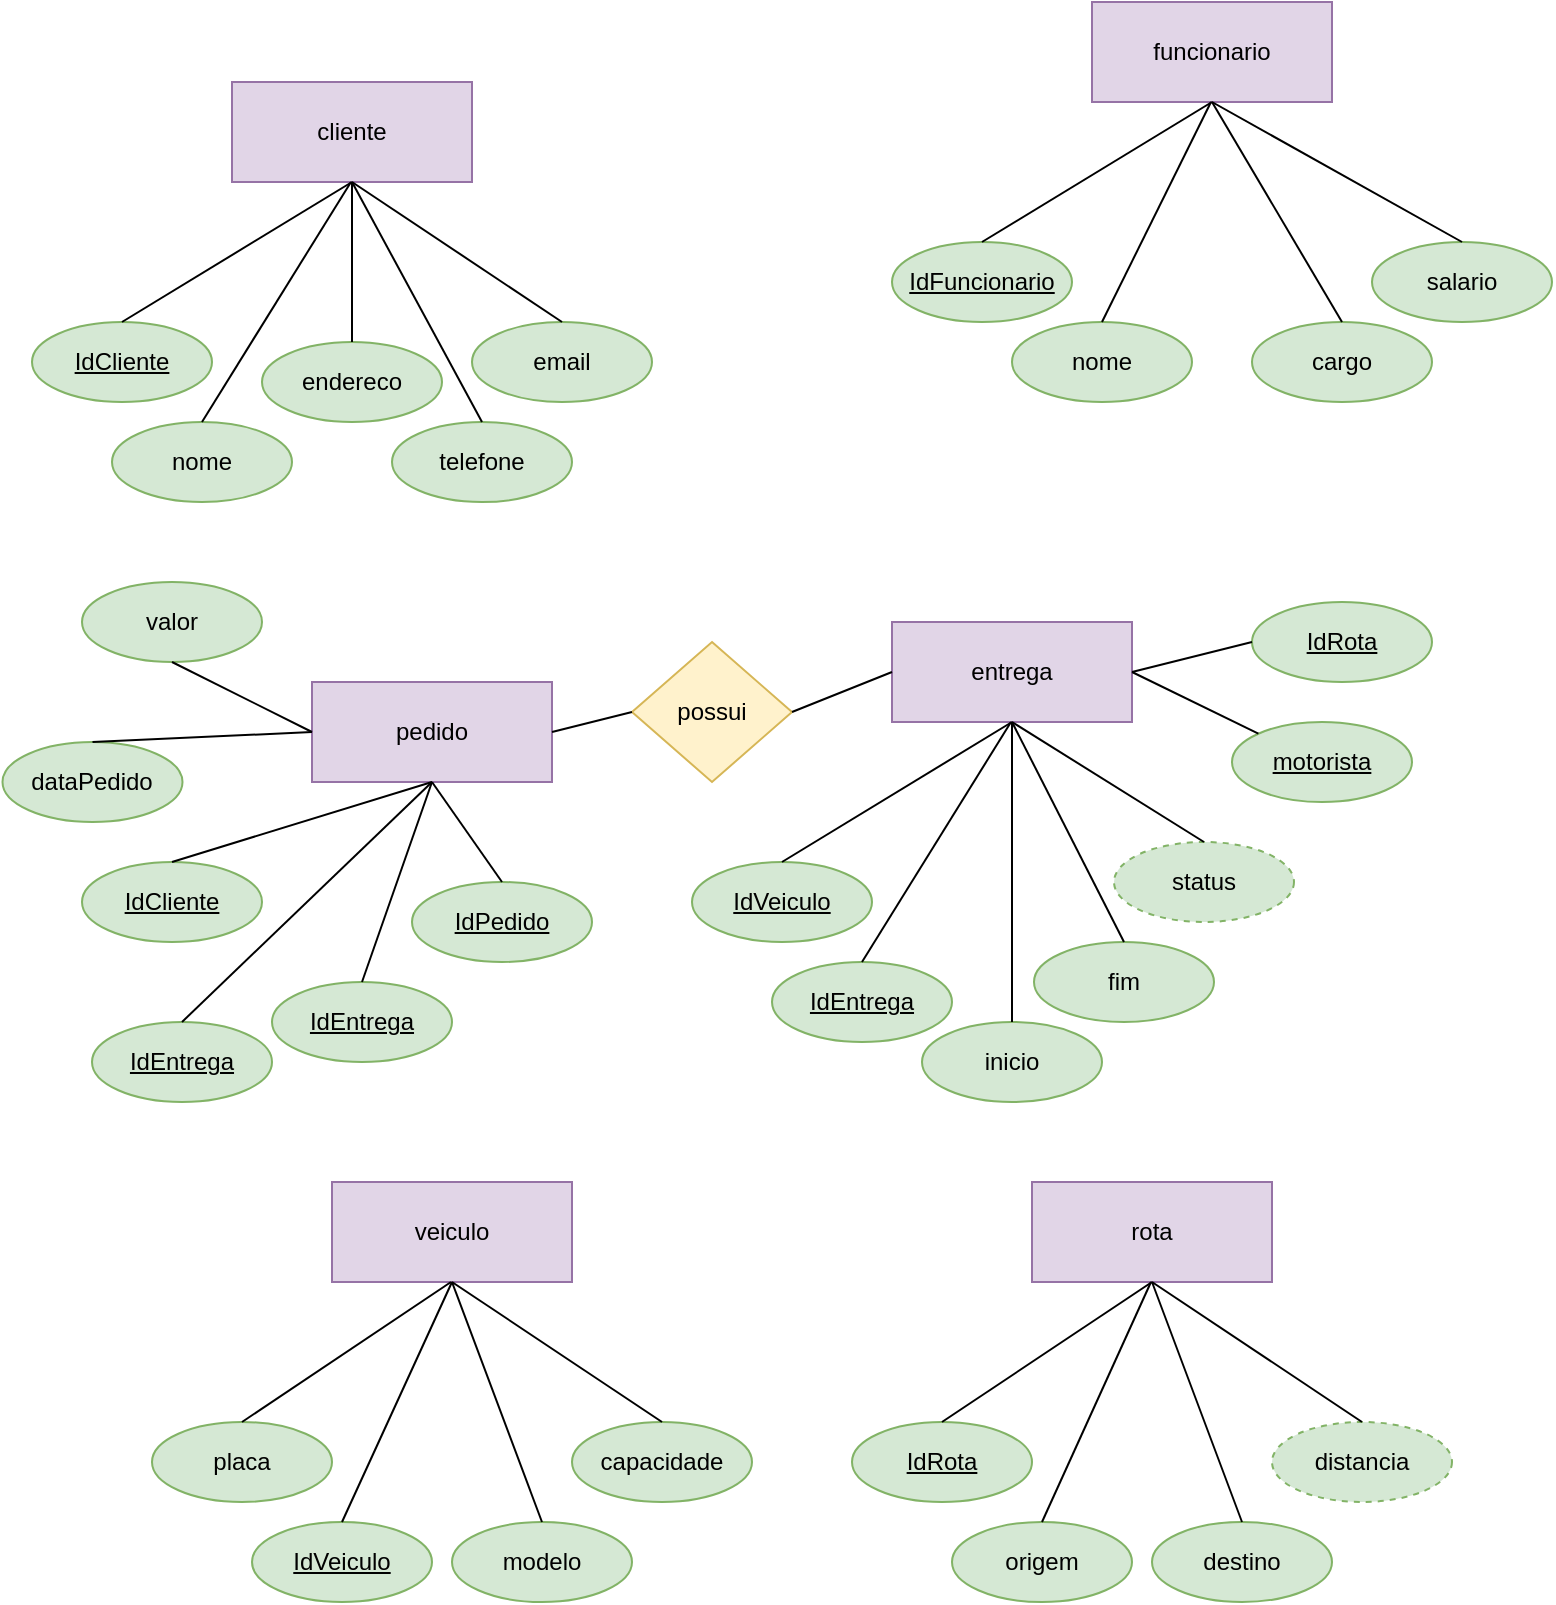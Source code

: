 <mxfile version="23.1.7" type="github">
  <diagram id="C5RBs43oDa-KdzZeNtuy" name="Page-1">
    <mxGraphModel dx="1434" dy="746" grid="1" gridSize="10" guides="1" tooltips="1" connect="1" arrows="1" fold="1" page="1" pageScale="1" pageWidth="827" pageHeight="1169" math="0" shadow="0">
      <root>
        <mxCell id="WIyWlLk6GJQsqaUBKTNV-0" />
        <mxCell id="WIyWlLk6GJQsqaUBKTNV-1" parent="WIyWlLk6GJQsqaUBKTNV-0" />
        <mxCell id="otYcFLlBqvZuVtRaeN3p-1" value="&lt;u&gt;IdCliente&lt;/u&gt;" style="ellipse;whiteSpace=wrap;html=1;fillColor=#d5e8d4;strokeColor=#82b366;" vertex="1" parent="WIyWlLk6GJQsqaUBKTNV-1">
          <mxGeometry x="40" y="170" width="90" height="40" as="geometry" />
        </mxCell>
        <mxCell id="otYcFLlBqvZuVtRaeN3p-6" value="nome" style="ellipse;whiteSpace=wrap;html=1;fillColor=#d5e8d4;strokeColor=#82b366;" vertex="1" parent="WIyWlLk6GJQsqaUBKTNV-1">
          <mxGeometry x="80" y="220" width="90" height="40" as="geometry" />
        </mxCell>
        <mxCell id="otYcFLlBqvZuVtRaeN3p-7" value="cliente" style="rounded=0;whiteSpace=wrap;html=1;fillColor=#e1d5e7;strokeColor=#9673a6;" vertex="1" parent="WIyWlLk6GJQsqaUBKTNV-1">
          <mxGeometry x="140" y="50" width="120" height="50" as="geometry" />
        </mxCell>
        <mxCell id="otYcFLlBqvZuVtRaeN3p-9" value="entrega" style="rounded=0;whiteSpace=wrap;html=1;fillColor=#e1d5e7;strokeColor=#9673a6;" vertex="1" parent="WIyWlLk6GJQsqaUBKTNV-1">
          <mxGeometry x="470" y="320" width="120" height="50" as="geometry" />
        </mxCell>
        <mxCell id="otYcFLlBqvZuVtRaeN3p-10" value="funcionario" style="rounded=0;whiteSpace=wrap;html=1;fillColor=#e1d5e7;strokeColor=#9673a6;" vertex="1" parent="WIyWlLk6GJQsqaUBKTNV-1">
          <mxGeometry x="570" y="10" width="120" height="50" as="geometry" />
        </mxCell>
        <mxCell id="otYcFLlBqvZuVtRaeN3p-12" value="" style="endArrow=none;html=1;rounded=0;entryX=0.5;entryY=1;entryDx=0;entryDy=0;exitX=0.5;exitY=0;exitDx=0;exitDy=0;" edge="1" parent="WIyWlLk6GJQsqaUBKTNV-1" source="otYcFLlBqvZuVtRaeN3p-1" target="otYcFLlBqvZuVtRaeN3p-7">
          <mxGeometry width="50" height="50" relative="1" as="geometry">
            <mxPoint x="200" y="140" as="sourcePoint" />
            <mxPoint x="220" y="90" as="targetPoint" />
          </mxGeometry>
        </mxCell>
        <mxCell id="otYcFLlBqvZuVtRaeN3p-14" value="endereco" style="ellipse;whiteSpace=wrap;html=1;fillColor=#d5e8d4;strokeColor=#82b366;" vertex="1" parent="WIyWlLk6GJQsqaUBKTNV-1">
          <mxGeometry x="155" y="180" width="90" height="40" as="geometry" />
        </mxCell>
        <mxCell id="otYcFLlBqvZuVtRaeN3p-16" value="email" style="ellipse;whiteSpace=wrap;html=1;fillColor=#d5e8d4;strokeColor=#82b366;" vertex="1" parent="WIyWlLk6GJQsqaUBKTNV-1">
          <mxGeometry x="260" y="170" width="90" height="40" as="geometry" />
        </mxCell>
        <mxCell id="otYcFLlBqvZuVtRaeN3p-18" value="" style="endArrow=none;html=1;rounded=0;entryX=0.5;entryY=1;entryDx=0;entryDy=0;exitX=0.5;exitY=0;exitDx=0;exitDy=0;" edge="1" parent="WIyWlLk6GJQsqaUBKTNV-1" source="otYcFLlBqvZuVtRaeN3p-6">
          <mxGeometry width="50" height="50" relative="1" as="geometry">
            <mxPoint x="199.5" y="140" as="sourcePoint" />
            <mxPoint x="199.5" y="100" as="targetPoint" />
          </mxGeometry>
        </mxCell>
        <mxCell id="otYcFLlBqvZuVtRaeN3p-19" value="" style="endArrow=none;html=1;rounded=0;exitX=0.5;exitY=0;exitDx=0;exitDy=0;" edge="1" parent="WIyWlLk6GJQsqaUBKTNV-1" source="otYcFLlBqvZuVtRaeN3p-14">
          <mxGeometry width="50" height="50" relative="1" as="geometry">
            <mxPoint x="220" y="220" as="sourcePoint" />
            <mxPoint x="200" y="100" as="targetPoint" />
          </mxGeometry>
        </mxCell>
        <mxCell id="otYcFLlBqvZuVtRaeN3p-21" value="" style="endArrow=none;html=1;rounded=0;exitX=0.5;exitY=0;exitDx=0;exitDy=0;" edge="1" parent="WIyWlLk6GJQsqaUBKTNV-1" source="otYcFLlBqvZuVtRaeN3p-16">
          <mxGeometry width="50" height="50" relative="1" as="geometry">
            <mxPoint x="270" y="180" as="sourcePoint" />
            <mxPoint x="200" y="100" as="targetPoint" />
          </mxGeometry>
        </mxCell>
        <mxCell id="otYcFLlBqvZuVtRaeN3p-22" value="telefone" style="ellipse;whiteSpace=wrap;html=1;fillColor=#d5e8d4;strokeColor=#82b366;" vertex="1" parent="WIyWlLk6GJQsqaUBKTNV-1">
          <mxGeometry x="220" y="220" width="90" height="40" as="geometry" />
        </mxCell>
        <mxCell id="otYcFLlBqvZuVtRaeN3p-23" value="" style="endArrow=none;html=1;rounded=0;exitX=0.5;exitY=0;exitDx=0;exitDy=0;entryX=0.5;entryY=1;entryDx=0;entryDy=0;" edge="1" parent="WIyWlLk6GJQsqaUBKTNV-1" source="otYcFLlBqvZuVtRaeN3p-22" target="otYcFLlBqvZuVtRaeN3p-7">
          <mxGeometry width="50" height="50" relative="1" as="geometry">
            <mxPoint x="349.5" y="160" as="sourcePoint" />
            <mxPoint x="170" y="70" as="targetPoint" />
          </mxGeometry>
        </mxCell>
        <mxCell id="otYcFLlBqvZuVtRaeN3p-88" value="&lt;u&gt;IdFuncionario&lt;/u&gt;" style="ellipse;whiteSpace=wrap;html=1;fillColor=#d5e8d4;strokeColor=#82b366;" vertex="1" parent="WIyWlLk6GJQsqaUBKTNV-1">
          <mxGeometry x="470" y="130" width="90" height="40" as="geometry" />
        </mxCell>
        <mxCell id="otYcFLlBqvZuVtRaeN3p-89" value="nome" style="ellipse;whiteSpace=wrap;html=1;fillColor=#d5e8d4;strokeColor=#82b366;" vertex="1" parent="WIyWlLk6GJQsqaUBKTNV-1">
          <mxGeometry x="530" y="170" width="90" height="40" as="geometry" />
        </mxCell>
        <mxCell id="otYcFLlBqvZuVtRaeN3p-90" value="" style="endArrow=none;html=1;rounded=0;entryX=0.5;entryY=1;entryDx=0;entryDy=0;exitX=0.5;exitY=0;exitDx=0;exitDy=0;" edge="1" parent="WIyWlLk6GJQsqaUBKTNV-1" source="otYcFLlBqvZuVtRaeN3p-88">
          <mxGeometry width="50" height="50" relative="1" as="geometry">
            <mxPoint x="630" y="100" as="sourcePoint" />
            <mxPoint x="630" y="60" as="targetPoint" />
          </mxGeometry>
        </mxCell>
        <mxCell id="otYcFLlBqvZuVtRaeN3p-91" value="cargo" style="ellipse;whiteSpace=wrap;html=1;fillColor=#d5e8d4;strokeColor=#82b366;" vertex="1" parent="WIyWlLk6GJQsqaUBKTNV-1">
          <mxGeometry x="650" y="170" width="90" height="40" as="geometry" />
        </mxCell>
        <mxCell id="otYcFLlBqvZuVtRaeN3p-93" value="" style="endArrow=none;html=1;rounded=0;entryX=0.5;entryY=1;entryDx=0;entryDy=0;exitX=0.5;exitY=0;exitDx=0;exitDy=0;" edge="1" parent="WIyWlLk6GJQsqaUBKTNV-1" source="otYcFLlBqvZuVtRaeN3p-89">
          <mxGeometry width="50" height="50" relative="1" as="geometry">
            <mxPoint x="629.5" y="100" as="sourcePoint" />
            <mxPoint x="629.5" y="60" as="targetPoint" />
          </mxGeometry>
        </mxCell>
        <mxCell id="otYcFLlBqvZuVtRaeN3p-94" value="" style="endArrow=none;html=1;rounded=0;exitX=0.5;exitY=0;exitDx=0;exitDy=0;" edge="1" parent="WIyWlLk6GJQsqaUBKTNV-1" source="otYcFLlBqvZuVtRaeN3p-91">
          <mxGeometry width="50" height="50" relative="1" as="geometry">
            <mxPoint x="650" y="180" as="sourcePoint" />
            <mxPoint x="630" y="60" as="targetPoint" />
          </mxGeometry>
        </mxCell>
        <mxCell id="otYcFLlBqvZuVtRaeN3p-96" value="salario" style="ellipse;whiteSpace=wrap;html=1;fillColor=#d5e8d4;strokeColor=#82b366;" vertex="1" parent="WIyWlLk6GJQsqaUBKTNV-1">
          <mxGeometry x="710" y="130" width="90" height="40" as="geometry" />
        </mxCell>
        <mxCell id="otYcFLlBqvZuVtRaeN3p-97" value="" style="endArrow=none;html=1;rounded=0;exitX=0.5;exitY=0;exitDx=0;exitDy=0;entryX=0.5;entryY=1;entryDx=0;entryDy=0;" edge="1" parent="WIyWlLk6GJQsqaUBKTNV-1" source="otYcFLlBqvZuVtRaeN3p-96">
          <mxGeometry width="50" height="50" relative="1" as="geometry">
            <mxPoint x="779.5" y="120" as="sourcePoint" />
            <mxPoint x="630" y="60" as="targetPoint" />
          </mxGeometry>
        </mxCell>
        <mxCell id="otYcFLlBqvZuVtRaeN3p-110" value="&lt;u&gt;IdVeiculo&lt;/u&gt;" style="ellipse;whiteSpace=wrap;html=1;fillColor=#d5e8d4;strokeColor=#82b366;" vertex="1" parent="WIyWlLk6GJQsqaUBKTNV-1">
          <mxGeometry x="370" y="440" width="90" height="40" as="geometry" />
        </mxCell>
        <mxCell id="otYcFLlBqvZuVtRaeN3p-111" value="&lt;u&gt;IdEntrega&lt;/u&gt;" style="ellipse;whiteSpace=wrap;html=1;fillColor=#d5e8d4;strokeColor=#82b366;" vertex="1" parent="WIyWlLk6GJQsqaUBKTNV-1">
          <mxGeometry x="410" y="490" width="90" height="40" as="geometry" />
        </mxCell>
        <mxCell id="otYcFLlBqvZuVtRaeN3p-112" value="" style="endArrow=none;html=1;rounded=0;entryX=0.5;entryY=1;entryDx=0;entryDy=0;exitX=0.5;exitY=0;exitDx=0;exitDy=0;" edge="1" parent="WIyWlLk6GJQsqaUBKTNV-1" source="otYcFLlBqvZuVtRaeN3p-110">
          <mxGeometry width="50" height="50" relative="1" as="geometry">
            <mxPoint x="530" y="410" as="sourcePoint" />
            <mxPoint x="530" y="370" as="targetPoint" />
          </mxGeometry>
        </mxCell>
        <mxCell id="otYcFLlBqvZuVtRaeN3p-113" value="&lt;span style=&quot;font-weight: normal;&quot;&gt;&lt;u&gt;IdRota&lt;/u&gt;&lt;/span&gt;" style="ellipse;whiteSpace=wrap;html=1;fontStyle=1;fillColor=#d5e8d4;strokeColor=#82b366;" vertex="1" parent="WIyWlLk6GJQsqaUBKTNV-1">
          <mxGeometry x="650" y="310" width="90" height="40" as="geometry" />
        </mxCell>
        <mxCell id="otYcFLlBqvZuVtRaeN3p-114" value="fim" style="ellipse;whiteSpace=wrap;html=1;fillColor=#d5e8d4;strokeColor=#82b366;" vertex="1" parent="WIyWlLk6GJQsqaUBKTNV-1">
          <mxGeometry x="541" y="480" width="90" height="40" as="geometry" />
        </mxCell>
        <mxCell id="otYcFLlBqvZuVtRaeN3p-115" value="" style="endArrow=none;html=1;rounded=0;entryX=0.5;entryY=1;entryDx=0;entryDy=0;exitX=0.5;exitY=0;exitDx=0;exitDy=0;" edge="1" parent="WIyWlLk6GJQsqaUBKTNV-1" source="otYcFLlBqvZuVtRaeN3p-111">
          <mxGeometry width="50" height="50" relative="1" as="geometry">
            <mxPoint x="529.5" y="410" as="sourcePoint" />
            <mxPoint x="529.5" y="370" as="targetPoint" />
          </mxGeometry>
        </mxCell>
        <mxCell id="otYcFLlBqvZuVtRaeN3p-116" value="" style="endArrow=none;html=1;rounded=0;exitX=0;exitY=0.5;exitDx=0;exitDy=0;fontStyle=1;entryX=1;entryY=0.5;entryDx=0;entryDy=0;" edge="1" parent="WIyWlLk6GJQsqaUBKTNV-1" source="otYcFLlBqvZuVtRaeN3p-113" target="otYcFLlBqvZuVtRaeN3p-9">
          <mxGeometry width="50" height="50" relative="1" as="geometry">
            <mxPoint x="380" y="280" as="sourcePoint" />
            <mxPoint x="380" y="320" as="targetPoint" />
          </mxGeometry>
        </mxCell>
        <mxCell id="otYcFLlBqvZuVtRaeN3p-117" value="" style="endArrow=none;html=1;rounded=0;exitX=0.5;exitY=0;exitDx=0;exitDy=0;" edge="1" parent="WIyWlLk6GJQsqaUBKTNV-1" source="otYcFLlBqvZuVtRaeN3p-114">
          <mxGeometry width="50" height="50" relative="1" as="geometry">
            <mxPoint x="600" y="450" as="sourcePoint" />
            <mxPoint x="530" y="370" as="targetPoint" />
          </mxGeometry>
        </mxCell>
        <mxCell id="otYcFLlBqvZuVtRaeN3p-118" value="inicio" style="ellipse;whiteSpace=wrap;html=1;fillColor=#d5e8d4;strokeColor=#82b366;" vertex="1" parent="WIyWlLk6GJQsqaUBKTNV-1">
          <mxGeometry x="485" y="520" width="90" height="40" as="geometry" />
        </mxCell>
        <mxCell id="otYcFLlBqvZuVtRaeN3p-119" value="" style="endArrow=none;html=1;rounded=0;exitX=0.5;exitY=0;exitDx=0;exitDy=0;entryX=0.5;entryY=1;entryDx=0;entryDy=0;" edge="1" parent="WIyWlLk6GJQsqaUBKTNV-1" source="otYcFLlBqvZuVtRaeN3p-118">
          <mxGeometry width="50" height="50" relative="1" as="geometry">
            <mxPoint x="679.5" y="430" as="sourcePoint" />
            <mxPoint x="530" y="370" as="targetPoint" />
          </mxGeometry>
        </mxCell>
        <mxCell id="otYcFLlBqvZuVtRaeN3p-120" value="pedido" style="rounded=0;whiteSpace=wrap;html=1;fillColor=#e1d5e7;strokeColor=#9673a6;" vertex="1" parent="WIyWlLk6GJQsqaUBKTNV-1">
          <mxGeometry x="180" y="350" width="120" height="50" as="geometry" />
        </mxCell>
        <mxCell id="otYcFLlBqvZuVtRaeN3p-121" value="veiculo" style="rounded=0;whiteSpace=wrap;html=1;fillColor=#e1d5e7;strokeColor=#9673a6;" vertex="1" parent="WIyWlLk6GJQsqaUBKTNV-1">
          <mxGeometry x="190" y="600" width="120" height="50" as="geometry" />
        </mxCell>
        <mxCell id="otYcFLlBqvZuVtRaeN3p-122" value="rota" style="rounded=0;whiteSpace=wrap;html=1;fillColor=#e1d5e7;strokeColor=#9673a6;" vertex="1" parent="WIyWlLk6GJQsqaUBKTNV-1">
          <mxGeometry x="540" y="600" width="120" height="50" as="geometry" />
        </mxCell>
        <mxCell id="otYcFLlBqvZuVtRaeN3p-123" value="placa" style="ellipse;whiteSpace=wrap;html=1;fillColor=#d5e8d4;strokeColor=#82b366;" vertex="1" parent="WIyWlLk6GJQsqaUBKTNV-1">
          <mxGeometry x="100" y="720" width="90" height="40" as="geometry" />
        </mxCell>
        <mxCell id="otYcFLlBqvZuVtRaeN3p-125" value="&lt;u&gt;IdVeiculo&lt;/u&gt;" style="ellipse;whiteSpace=wrap;html=1;fillColor=#d5e8d4;strokeColor=#82b366;" vertex="1" parent="WIyWlLk6GJQsqaUBKTNV-1">
          <mxGeometry x="150" y="770" width="90" height="40" as="geometry" />
        </mxCell>
        <mxCell id="otYcFLlBqvZuVtRaeN3p-126" value="capacidade" style="ellipse;whiteSpace=wrap;html=1;fillColor=#d5e8d4;strokeColor=#82b366;" vertex="1" parent="WIyWlLk6GJQsqaUBKTNV-1">
          <mxGeometry x="310" y="720" width="90" height="40" as="geometry" />
        </mxCell>
        <mxCell id="otYcFLlBqvZuVtRaeN3p-127" value="" style="endArrow=none;html=1;rounded=0;entryX=0.5;entryY=1;entryDx=0;entryDy=0;exitX=0.5;exitY=0;exitDx=0;exitDy=0;" edge="1" parent="WIyWlLk6GJQsqaUBKTNV-1" source="otYcFLlBqvZuVtRaeN3p-123">
          <mxGeometry width="50" height="50" relative="1" as="geometry">
            <mxPoint x="249.5" y="690" as="sourcePoint" />
            <mxPoint x="249.5" y="650" as="targetPoint" />
          </mxGeometry>
        </mxCell>
        <mxCell id="otYcFLlBqvZuVtRaeN3p-128" value="" style="endArrow=none;html=1;rounded=0;exitX=0.5;exitY=0;exitDx=0;exitDy=0;" edge="1" parent="WIyWlLk6GJQsqaUBKTNV-1" source="otYcFLlBqvZuVtRaeN3p-125">
          <mxGeometry width="50" height="50" relative="1" as="geometry">
            <mxPoint x="270" y="770" as="sourcePoint" />
            <mxPoint x="250" y="650" as="targetPoint" />
          </mxGeometry>
        </mxCell>
        <mxCell id="otYcFLlBqvZuVtRaeN3p-129" value="" style="endArrow=none;html=1;rounded=0;exitX=0.5;exitY=0;exitDx=0;exitDy=0;" edge="1" parent="WIyWlLk6GJQsqaUBKTNV-1" source="otYcFLlBqvZuVtRaeN3p-126">
          <mxGeometry width="50" height="50" relative="1" as="geometry">
            <mxPoint x="320" y="730" as="sourcePoint" />
            <mxPoint x="250" y="650" as="targetPoint" />
          </mxGeometry>
        </mxCell>
        <mxCell id="otYcFLlBqvZuVtRaeN3p-130" value="modelo" style="ellipse;whiteSpace=wrap;html=1;fillColor=#d5e8d4;strokeColor=#82b366;" vertex="1" parent="WIyWlLk6GJQsqaUBKTNV-1">
          <mxGeometry x="250" y="770" width="90" height="40" as="geometry" />
        </mxCell>
        <mxCell id="otYcFLlBqvZuVtRaeN3p-131" value="" style="endArrow=none;html=1;rounded=0;exitX=0.5;exitY=0;exitDx=0;exitDy=0;entryX=0.5;entryY=1;entryDx=0;entryDy=0;" edge="1" parent="WIyWlLk6GJQsqaUBKTNV-1" source="otYcFLlBqvZuVtRaeN3p-130">
          <mxGeometry width="50" height="50" relative="1" as="geometry">
            <mxPoint x="399.5" y="710" as="sourcePoint" />
            <mxPoint x="250" y="650" as="targetPoint" />
          </mxGeometry>
        </mxCell>
        <mxCell id="otYcFLlBqvZuVtRaeN3p-141" value="origem" style="ellipse;whiteSpace=wrap;html=1;fillColor=#d5e8d4;strokeColor=#82b366;" vertex="1" parent="WIyWlLk6GJQsqaUBKTNV-1">
          <mxGeometry x="500" y="770" width="90" height="40" as="geometry" />
        </mxCell>
        <mxCell id="otYcFLlBqvZuVtRaeN3p-142" value="&lt;u&gt;IdRota&lt;/u&gt;" style="ellipse;whiteSpace=wrap;html=1;fillColor=#d5e8d4;strokeColor=#82b366;" vertex="1" parent="WIyWlLk6GJQsqaUBKTNV-1">
          <mxGeometry x="450" y="720" width="90" height="40" as="geometry" />
        </mxCell>
        <mxCell id="otYcFLlBqvZuVtRaeN3p-143" value="distancia" style="ellipse;whiteSpace=wrap;html=1;dashed=1;fillColor=#d5e8d4;strokeColor=#82b366;" vertex="1" parent="WIyWlLk6GJQsqaUBKTNV-1">
          <mxGeometry x="660" y="720" width="90" height="40" as="geometry" />
        </mxCell>
        <mxCell id="otYcFLlBqvZuVtRaeN3p-144" value="" style="endArrow=none;html=1;rounded=0;entryX=0.5;entryY=1;entryDx=0;entryDy=0;exitX=0.5;exitY=0;exitDx=0;exitDy=0;" edge="1" parent="WIyWlLk6GJQsqaUBKTNV-1" source="otYcFLlBqvZuVtRaeN3p-141">
          <mxGeometry width="50" height="50" relative="1" as="geometry">
            <mxPoint x="599.5" y="690" as="sourcePoint" />
            <mxPoint x="599.5" y="650" as="targetPoint" />
          </mxGeometry>
        </mxCell>
        <mxCell id="otYcFLlBqvZuVtRaeN3p-145" value="" style="endArrow=none;html=1;rounded=0;exitX=0.5;exitY=0;exitDx=0;exitDy=0;" edge="1" parent="WIyWlLk6GJQsqaUBKTNV-1" source="otYcFLlBqvZuVtRaeN3p-142">
          <mxGeometry width="50" height="50" relative="1" as="geometry">
            <mxPoint x="620" y="770" as="sourcePoint" />
            <mxPoint x="600" y="650" as="targetPoint" />
          </mxGeometry>
        </mxCell>
        <mxCell id="otYcFLlBqvZuVtRaeN3p-146" value="" style="endArrow=none;html=1;rounded=0;exitX=0.5;exitY=0;exitDx=0;exitDy=0;" edge="1" parent="WIyWlLk6GJQsqaUBKTNV-1" source="otYcFLlBqvZuVtRaeN3p-143">
          <mxGeometry width="50" height="50" relative="1" as="geometry">
            <mxPoint x="670" y="730" as="sourcePoint" />
            <mxPoint x="600" y="650" as="targetPoint" />
          </mxGeometry>
        </mxCell>
        <mxCell id="otYcFLlBqvZuVtRaeN3p-147" value="destino" style="ellipse;whiteSpace=wrap;html=1;fillColor=#d5e8d4;strokeColor=#82b366;" vertex="1" parent="WIyWlLk6GJQsqaUBKTNV-1">
          <mxGeometry x="600" y="770" width="90" height="40" as="geometry" />
        </mxCell>
        <mxCell id="otYcFLlBqvZuVtRaeN3p-148" value="" style="endArrow=none;html=1;rounded=0;exitX=0.5;exitY=0;exitDx=0;exitDy=0;entryX=0.5;entryY=1;entryDx=0;entryDy=0;" edge="1" parent="WIyWlLk6GJQsqaUBKTNV-1" source="otYcFLlBqvZuVtRaeN3p-147">
          <mxGeometry width="50" height="50" relative="1" as="geometry">
            <mxPoint x="749.5" y="710" as="sourcePoint" />
            <mxPoint x="600" y="650" as="targetPoint" />
          </mxGeometry>
        </mxCell>
        <mxCell id="otYcFLlBqvZuVtRaeN3p-151" value="&lt;u&gt;motorista&lt;/u&gt;" style="ellipse;whiteSpace=wrap;html=1;fillColor=#d5e8d4;strokeColor=#82b366;" vertex="1" parent="WIyWlLk6GJQsqaUBKTNV-1">
          <mxGeometry x="640" y="370" width="90" height="40" as="geometry" />
        </mxCell>
        <mxCell id="otYcFLlBqvZuVtRaeN3p-152" value="" style="endArrow=none;html=1;rounded=0;exitX=0;exitY=0;exitDx=0;exitDy=0;entryX=1;entryY=0.5;entryDx=0;entryDy=0;" edge="1" parent="WIyWlLk6GJQsqaUBKTNV-1" source="otYcFLlBqvZuVtRaeN3p-151" target="otYcFLlBqvZuVtRaeN3p-9">
          <mxGeometry width="50" height="50" relative="1" as="geometry">
            <mxPoint x="426" y="300" as="sourcePoint" />
            <mxPoint x="426" y="340" as="targetPoint" />
          </mxGeometry>
        </mxCell>
        <mxCell id="otYcFLlBqvZuVtRaeN3p-153" value="status" style="ellipse;whiteSpace=wrap;html=1;dashed=1;fillColor=#d5e8d4;strokeColor=#82b366;" vertex="1" parent="WIyWlLk6GJQsqaUBKTNV-1">
          <mxGeometry x="581" y="430" width="90" height="40" as="geometry" />
        </mxCell>
        <mxCell id="otYcFLlBqvZuVtRaeN3p-154" value="" style="endArrow=none;html=1;rounded=0;exitX=0.5;exitY=0;exitDx=0;exitDy=0;entryX=0.5;entryY=1;entryDx=0;entryDy=0;" edge="1" parent="WIyWlLk6GJQsqaUBKTNV-1" source="otYcFLlBqvZuVtRaeN3p-153" target="otYcFLlBqvZuVtRaeN3p-9">
          <mxGeometry width="50" height="50" relative="1" as="geometry">
            <mxPoint x="701" y="380" as="sourcePoint" />
            <mxPoint x="691" y="320" as="targetPoint" />
          </mxGeometry>
        </mxCell>
        <mxCell id="otYcFLlBqvZuVtRaeN3p-155" value="&lt;u&gt;IdCliente&lt;/u&gt;" style="ellipse;whiteSpace=wrap;html=1;fillColor=#d5e8d4;strokeColor=#82b366;" vertex="1" parent="WIyWlLk6GJQsqaUBKTNV-1">
          <mxGeometry x="65" y="440" width="90" height="40" as="geometry" />
        </mxCell>
        <mxCell id="otYcFLlBqvZuVtRaeN3p-156" value="" style="endArrow=none;html=1;rounded=0;entryX=0.5;entryY=1;entryDx=0;entryDy=0;exitX=0.5;exitY=0;exitDx=0;exitDy=0;" edge="1" parent="WIyWlLk6GJQsqaUBKTNV-1" source="otYcFLlBqvZuVtRaeN3p-155" target="otYcFLlBqvZuVtRaeN3p-120">
          <mxGeometry width="50" height="50" relative="1" as="geometry">
            <mxPoint x="180" y="415" as="sourcePoint" />
            <mxPoint x="180" y="375" as="targetPoint" />
          </mxGeometry>
        </mxCell>
        <mxCell id="otYcFLlBqvZuVtRaeN3p-157" value="&lt;u&gt;IdEntrega&lt;/u&gt;" style="ellipse;whiteSpace=wrap;html=1;fillColor=#d5e8d4;strokeColor=#82b366;" vertex="1" parent="WIyWlLk6GJQsqaUBKTNV-1">
          <mxGeometry x="70" y="520" width="90" height="40" as="geometry" />
        </mxCell>
        <mxCell id="otYcFLlBqvZuVtRaeN3p-158" value="" style="endArrow=none;html=1;rounded=0;entryX=0.5;entryY=1;entryDx=0;entryDy=0;exitX=0.5;exitY=0;exitDx=0;exitDy=0;" edge="1" parent="WIyWlLk6GJQsqaUBKTNV-1" source="otYcFLlBqvZuVtRaeN3p-157" target="otYcFLlBqvZuVtRaeN3p-120">
          <mxGeometry width="50" height="50" relative="1" as="geometry">
            <mxPoint x="184.75" y="430" as="sourcePoint" />
            <mxPoint x="184.75" y="390" as="targetPoint" />
          </mxGeometry>
        </mxCell>
        <mxCell id="otYcFLlBqvZuVtRaeN3p-159" value="&lt;u&gt;IdEntrega&lt;/u&gt;" style="ellipse;whiteSpace=wrap;html=1;fillColor=#d5e8d4;strokeColor=#82b366;" vertex="1" parent="WIyWlLk6GJQsqaUBKTNV-1">
          <mxGeometry x="160" y="500" width="90" height="40" as="geometry" />
        </mxCell>
        <mxCell id="otYcFLlBqvZuVtRaeN3p-160" value="" style="endArrow=none;html=1;rounded=0;entryX=0.5;entryY=1;entryDx=0;entryDy=0;exitX=0.5;exitY=0;exitDx=0;exitDy=0;" edge="1" parent="WIyWlLk6GJQsqaUBKTNV-1" source="otYcFLlBqvZuVtRaeN3p-159" target="otYcFLlBqvZuVtRaeN3p-120">
          <mxGeometry width="50" height="50" relative="1" as="geometry">
            <mxPoint x="274.75" y="430" as="sourcePoint" />
            <mxPoint x="274.75" y="390" as="targetPoint" />
          </mxGeometry>
        </mxCell>
        <mxCell id="otYcFLlBqvZuVtRaeN3p-161" value="&lt;u&gt;IdPedido&lt;/u&gt;" style="ellipse;whiteSpace=wrap;html=1;fillColor=#d5e8d4;strokeColor=#82b366;" vertex="1" parent="WIyWlLk6GJQsqaUBKTNV-1">
          <mxGeometry x="230" y="450" width="90" height="40" as="geometry" />
        </mxCell>
        <mxCell id="otYcFLlBqvZuVtRaeN3p-162" value="" style="endArrow=none;html=1;rounded=0;entryX=0.5;entryY=1;entryDx=0;entryDy=0;exitX=0.5;exitY=0;exitDx=0;exitDy=0;" edge="1" parent="WIyWlLk6GJQsqaUBKTNV-1" source="otYcFLlBqvZuVtRaeN3p-161" target="otYcFLlBqvZuVtRaeN3p-120">
          <mxGeometry width="50" height="50" relative="1" as="geometry">
            <mxPoint x="389.5" y="415" as="sourcePoint" />
            <mxPoint x="279.5" y="385" as="targetPoint" />
          </mxGeometry>
        </mxCell>
        <mxCell id="otYcFLlBqvZuVtRaeN3p-163" value="dataPedido" style="ellipse;whiteSpace=wrap;html=1;fillColor=#d5e8d4;strokeColor=#82b366;" vertex="1" parent="WIyWlLk6GJQsqaUBKTNV-1">
          <mxGeometry x="25.25" y="380" width="90" height="40" as="geometry" />
        </mxCell>
        <mxCell id="otYcFLlBqvZuVtRaeN3p-164" value="" style="endArrow=none;html=1;rounded=0;entryX=0;entryY=0.5;entryDx=0;entryDy=0;exitX=0.5;exitY=0;exitDx=0;exitDy=0;" edge="1" parent="WIyWlLk6GJQsqaUBKTNV-1" source="otYcFLlBqvZuVtRaeN3p-163" target="otYcFLlBqvZuVtRaeN3p-120">
          <mxGeometry width="50" height="50" relative="1" as="geometry">
            <mxPoint x="144.75" y="300" as="sourcePoint" />
            <mxPoint x="144.75" y="260" as="targetPoint" />
          </mxGeometry>
        </mxCell>
        <mxCell id="otYcFLlBqvZuVtRaeN3p-165" value="valor" style="ellipse;whiteSpace=wrap;html=1;fillColor=#d5e8d4;strokeColor=#82b366;" vertex="1" parent="WIyWlLk6GJQsqaUBKTNV-1">
          <mxGeometry x="65" y="300" width="90" height="40" as="geometry" />
        </mxCell>
        <mxCell id="otYcFLlBqvZuVtRaeN3p-166" value="" style="endArrow=none;html=1;rounded=0;entryX=0;entryY=0.5;entryDx=0;entryDy=0;exitX=0.5;exitY=1;exitDx=0;exitDy=0;" edge="1" parent="WIyWlLk6GJQsqaUBKTNV-1" source="otYcFLlBqvZuVtRaeN3p-165" target="otYcFLlBqvZuVtRaeN3p-120">
          <mxGeometry width="50" height="50" relative="1" as="geometry">
            <mxPoint x="449.5" y="400" as="sourcePoint" />
            <mxPoint x="449.5" y="360" as="targetPoint" />
          </mxGeometry>
        </mxCell>
        <mxCell id="otYcFLlBqvZuVtRaeN3p-168" value="possui" style="rhombus;whiteSpace=wrap;html=1;fillColor=#fff2cc;strokeColor=#d6b656;" vertex="1" parent="WIyWlLk6GJQsqaUBKTNV-1">
          <mxGeometry x="340" y="330" width="80" height="70" as="geometry" />
        </mxCell>
        <mxCell id="otYcFLlBqvZuVtRaeN3p-169" value="" style="endArrow=none;html=1;rounded=0;exitX=1;exitY=0.5;exitDx=0;exitDy=0;entryX=0;entryY=0.5;entryDx=0;entryDy=0;" edge="1" parent="WIyWlLk6GJQsqaUBKTNV-1" source="otYcFLlBqvZuVtRaeN3p-120" target="otYcFLlBqvZuVtRaeN3p-168">
          <mxGeometry width="50" height="50" relative="1" as="geometry">
            <mxPoint x="310" y="410" as="sourcePoint" />
            <mxPoint x="350" y="360" as="targetPoint" />
          </mxGeometry>
        </mxCell>
        <mxCell id="otYcFLlBqvZuVtRaeN3p-172" value="" style="endArrow=none;html=1;rounded=0;entryX=0;entryY=0.5;entryDx=0;entryDy=0;exitX=1;exitY=0.5;exitDx=0;exitDy=0;" edge="1" parent="WIyWlLk6GJQsqaUBKTNV-1" source="otYcFLlBqvZuVtRaeN3p-168" target="otYcFLlBqvZuVtRaeN3p-9">
          <mxGeometry width="50" height="50" relative="1" as="geometry">
            <mxPoint x="430" y="395" as="sourcePoint" />
            <mxPoint x="460" y="325" as="targetPoint" />
          </mxGeometry>
        </mxCell>
      </root>
    </mxGraphModel>
  </diagram>
</mxfile>
